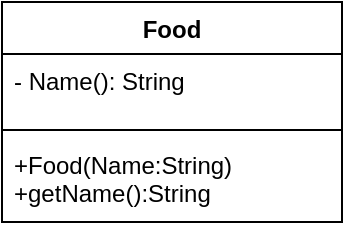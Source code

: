 <mxfile version="21.1.5" type="device">
  <diagram name="Page-1" id="4t6cEolPa43OtKdv2_k3">
    <mxGraphModel dx="1050" dy="530" grid="1" gridSize="10" guides="1" tooltips="1" connect="1" arrows="1" fold="1" page="1" pageScale="1" pageWidth="850" pageHeight="1100" math="0" shadow="0">
      <root>
        <mxCell id="0" />
        <mxCell id="1" parent="0" />
        <mxCell id="Aj3RfDw2UlmkzhvgcC9I-1" value="Food" style="swimlane;fontStyle=1;align=center;verticalAlign=top;childLayout=stackLayout;horizontal=1;startSize=26;horizontalStack=0;resizeParent=1;resizeParentMax=0;resizeLast=0;collapsible=1;marginBottom=0;whiteSpace=wrap;html=1;" parent="1" vertex="1">
          <mxGeometry x="340" y="20" width="170" height="110" as="geometry" />
        </mxCell>
        <mxCell id="Aj3RfDw2UlmkzhvgcC9I-2" value="- Name(): String" style="text;strokeColor=none;fillColor=none;align=left;verticalAlign=top;spacingLeft=4;spacingRight=4;overflow=hidden;rotatable=0;points=[[0,0.5],[1,0.5]];portConstraint=eastwest;whiteSpace=wrap;html=1;" parent="Aj3RfDw2UlmkzhvgcC9I-1" vertex="1">
          <mxGeometry y="26" width="170" height="34" as="geometry" />
        </mxCell>
        <mxCell id="Aj3RfDw2UlmkzhvgcC9I-3" value="" style="line;strokeWidth=1;fillColor=none;align=left;verticalAlign=middle;spacingTop=-1;spacingLeft=3;spacingRight=3;rotatable=0;labelPosition=right;points=[];portConstraint=eastwest;strokeColor=inherit;" parent="Aj3RfDw2UlmkzhvgcC9I-1" vertex="1">
          <mxGeometry y="60" width="170" height="8" as="geometry" />
        </mxCell>
        <mxCell id="Aj3RfDw2UlmkzhvgcC9I-4" value="+Food(Name:String)&lt;br&gt;+getName():String&lt;br&gt;" style="text;strokeColor=none;fillColor=none;align=left;verticalAlign=top;spacingLeft=4;spacingRight=4;overflow=hidden;rotatable=0;points=[[0,0.5],[1,0.5]];portConstraint=eastwest;whiteSpace=wrap;html=1;" parent="Aj3RfDw2UlmkzhvgcC9I-1" vertex="1">
          <mxGeometry y="68" width="170" height="42" as="geometry" />
        </mxCell>
      </root>
    </mxGraphModel>
  </diagram>
</mxfile>
